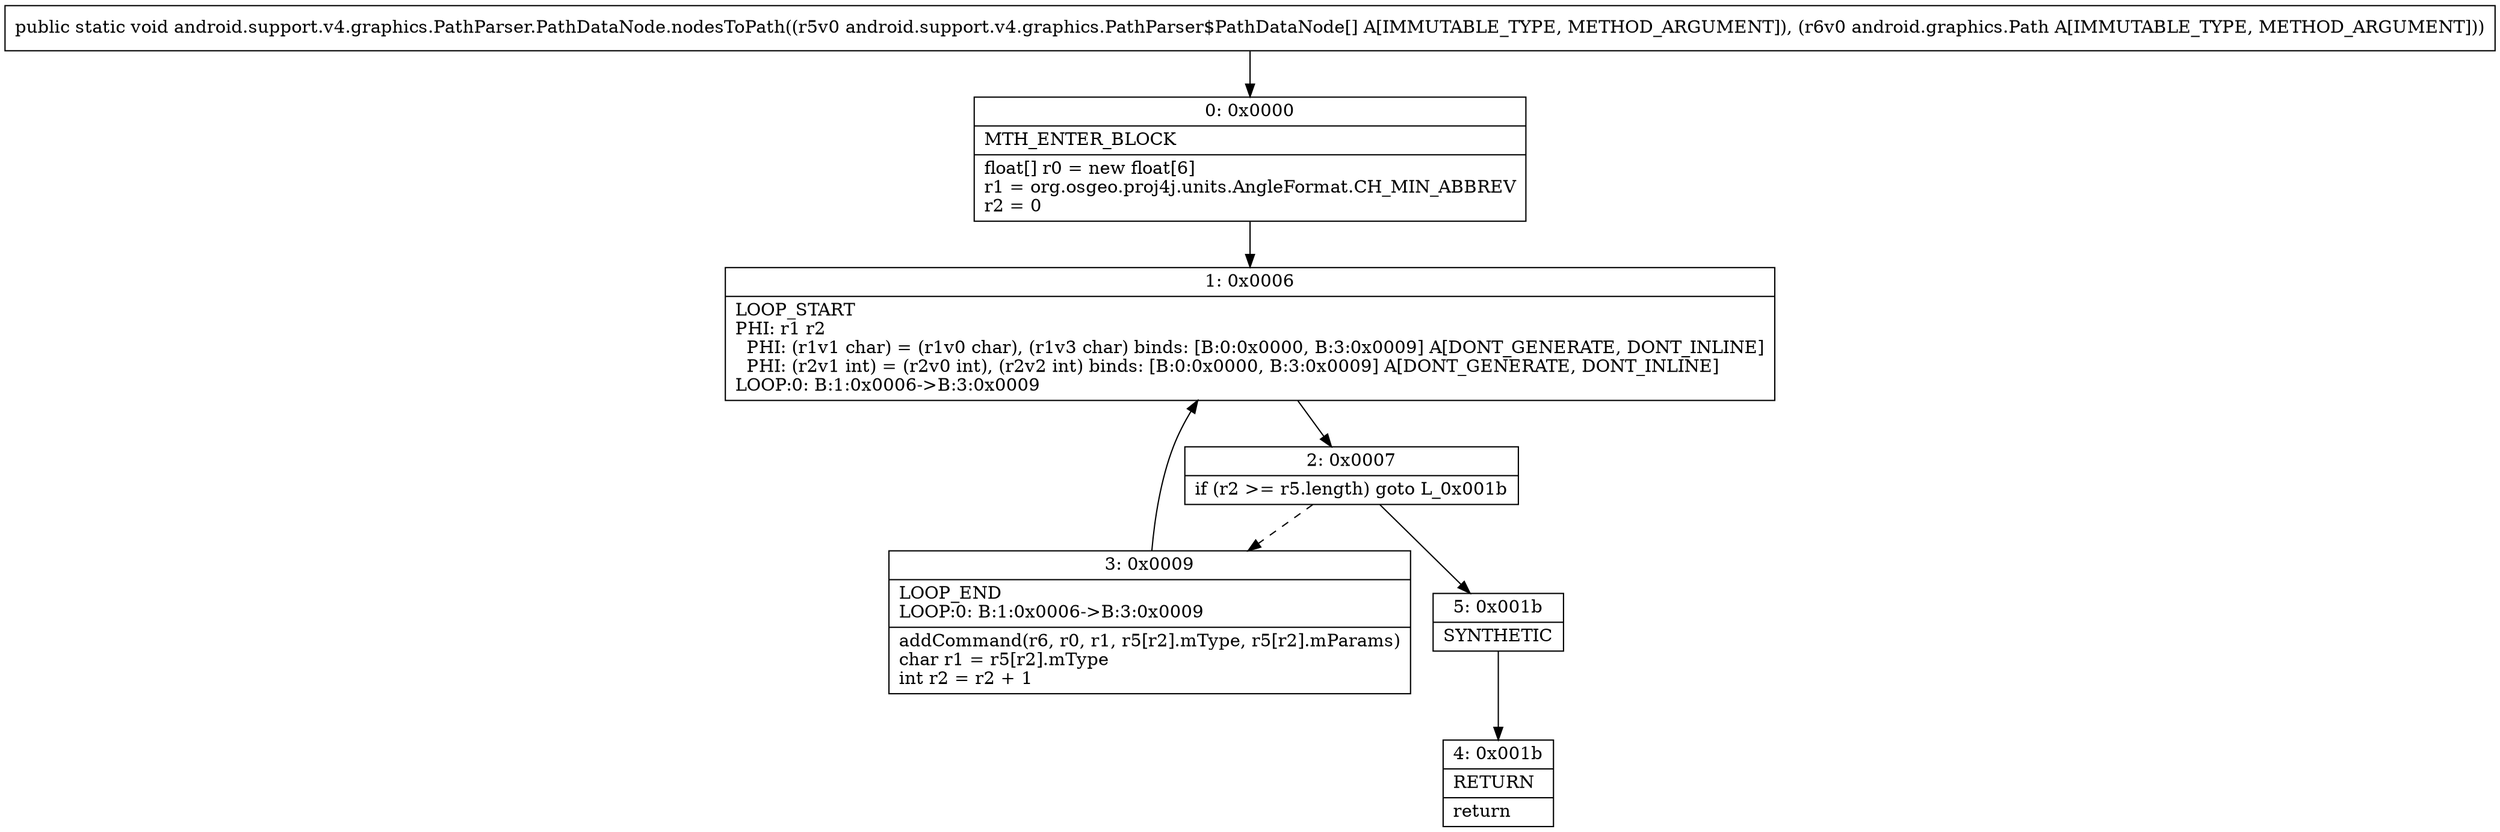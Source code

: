 digraph "CFG forandroid.support.v4.graphics.PathParser.PathDataNode.nodesToPath([Landroid\/support\/v4\/graphics\/PathParser$PathDataNode;Landroid\/graphics\/Path;)V" {
Node_0 [shape=record,label="{0\:\ 0x0000|MTH_ENTER_BLOCK\l|float[] r0 = new float[6]\lr1 = org.osgeo.proj4j.units.AngleFormat.CH_MIN_ABBREV\lr2 = 0\l}"];
Node_1 [shape=record,label="{1\:\ 0x0006|LOOP_START\lPHI: r1 r2 \l  PHI: (r1v1 char) = (r1v0 char), (r1v3 char) binds: [B:0:0x0000, B:3:0x0009] A[DONT_GENERATE, DONT_INLINE]\l  PHI: (r2v1 int) = (r2v0 int), (r2v2 int) binds: [B:0:0x0000, B:3:0x0009] A[DONT_GENERATE, DONT_INLINE]\lLOOP:0: B:1:0x0006\-\>B:3:0x0009\l}"];
Node_2 [shape=record,label="{2\:\ 0x0007|if (r2 \>= r5.length) goto L_0x001b\l}"];
Node_3 [shape=record,label="{3\:\ 0x0009|LOOP_END\lLOOP:0: B:1:0x0006\-\>B:3:0x0009\l|addCommand(r6, r0, r1, r5[r2].mType, r5[r2].mParams)\lchar r1 = r5[r2].mType\lint r2 = r2 + 1\l}"];
Node_4 [shape=record,label="{4\:\ 0x001b|RETURN\l|return\l}"];
Node_5 [shape=record,label="{5\:\ 0x001b|SYNTHETIC\l}"];
MethodNode[shape=record,label="{public static void android.support.v4.graphics.PathParser.PathDataNode.nodesToPath((r5v0 android.support.v4.graphics.PathParser$PathDataNode[] A[IMMUTABLE_TYPE, METHOD_ARGUMENT]), (r6v0 android.graphics.Path A[IMMUTABLE_TYPE, METHOD_ARGUMENT])) }"];
MethodNode -> Node_0;
Node_0 -> Node_1;
Node_1 -> Node_2;
Node_2 -> Node_3[style=dashed];
Node_2 -> Node_5;
Node_3 -> Node_1;
Node_5 -> Node_4;
}

